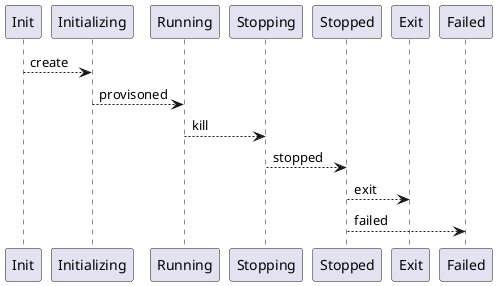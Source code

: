 @startuml


Init --> Initializing : create

Initializing --> Running : provisoned

Running --> Stopping : kill

Stopping --> Stopped : stopped

Stopped --> Exit : exit

Stopped --> Failed : failed


@enduml